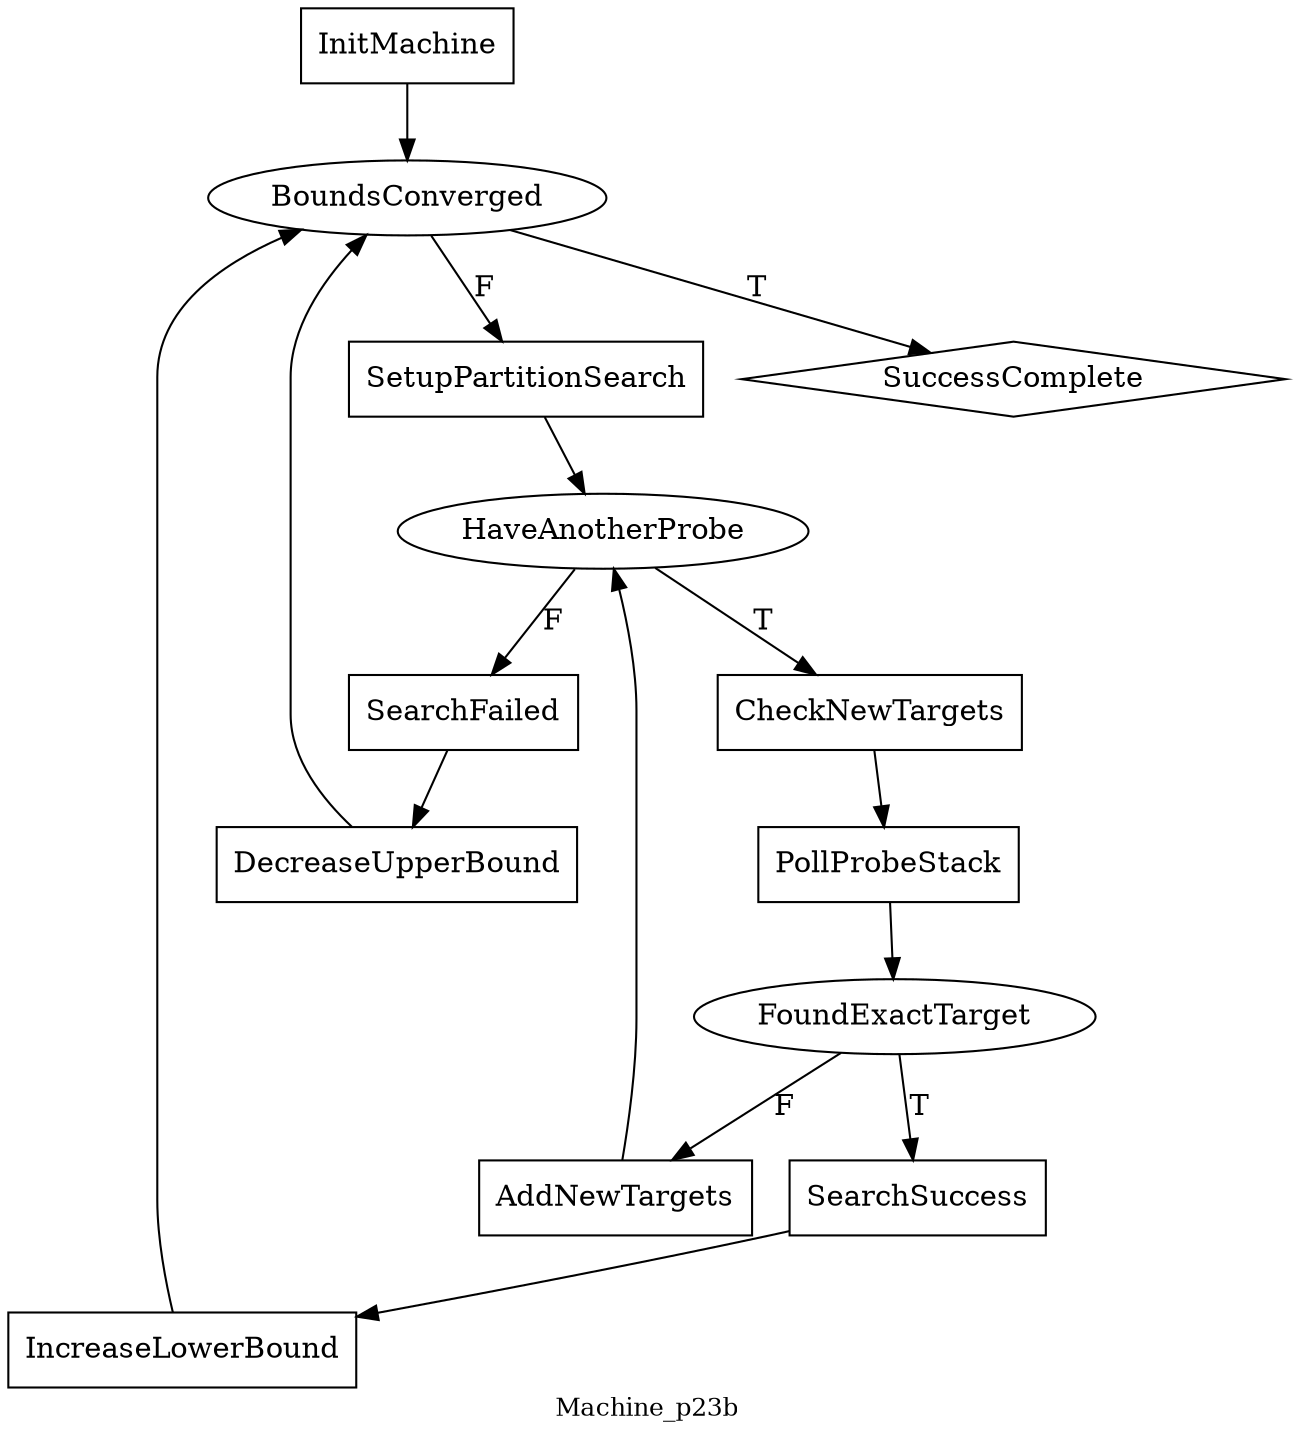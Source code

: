 digraph MyGraphName {
node [shape=box] InitMachine; SetupPartitionSearch; CheckNewTargets; PollProbeStack; AddNewTargets; SearchSuccess; IncreaseLowerBound; SearchFailed; DecreaseUpperBound
node [shape=diamond] SuccessComplete
node [shape=ellipse] BoundsConverged; HaveAnotherProbe; FoundExactTarget
BoundsConverged->SuccessComplete [label=T];
FoundExactTarget->AddNewTargets [label=F];
InitMachine->BoundsConverged ;
SetupPartitionSearch->HaveAnotherProbe ;
SearchFailed->DecreaseUpperBound ;
PollProbeStack->FoundExactTarget ;
BoundsConverged->SetupPartitionSearch [label=F];
DecreaseUpperBound->BoundsConverged ;
AddNewTargets->HaveAnotherProbe ;
HaveAnotherProbe->SearchFailed [label=F];
FoundExactTarget->SearchSuccess [label=T];
HaveAnotherProbe->CheckNewTargets [label=T];
CheckNewTargets->PollProbeStack ;
IncreaseLowerBound->BoundsConverged ;
SearchSuccess->IncreaseLowerBound ;
overlap=false
label=Machine_p23b
fontsize=12
}

